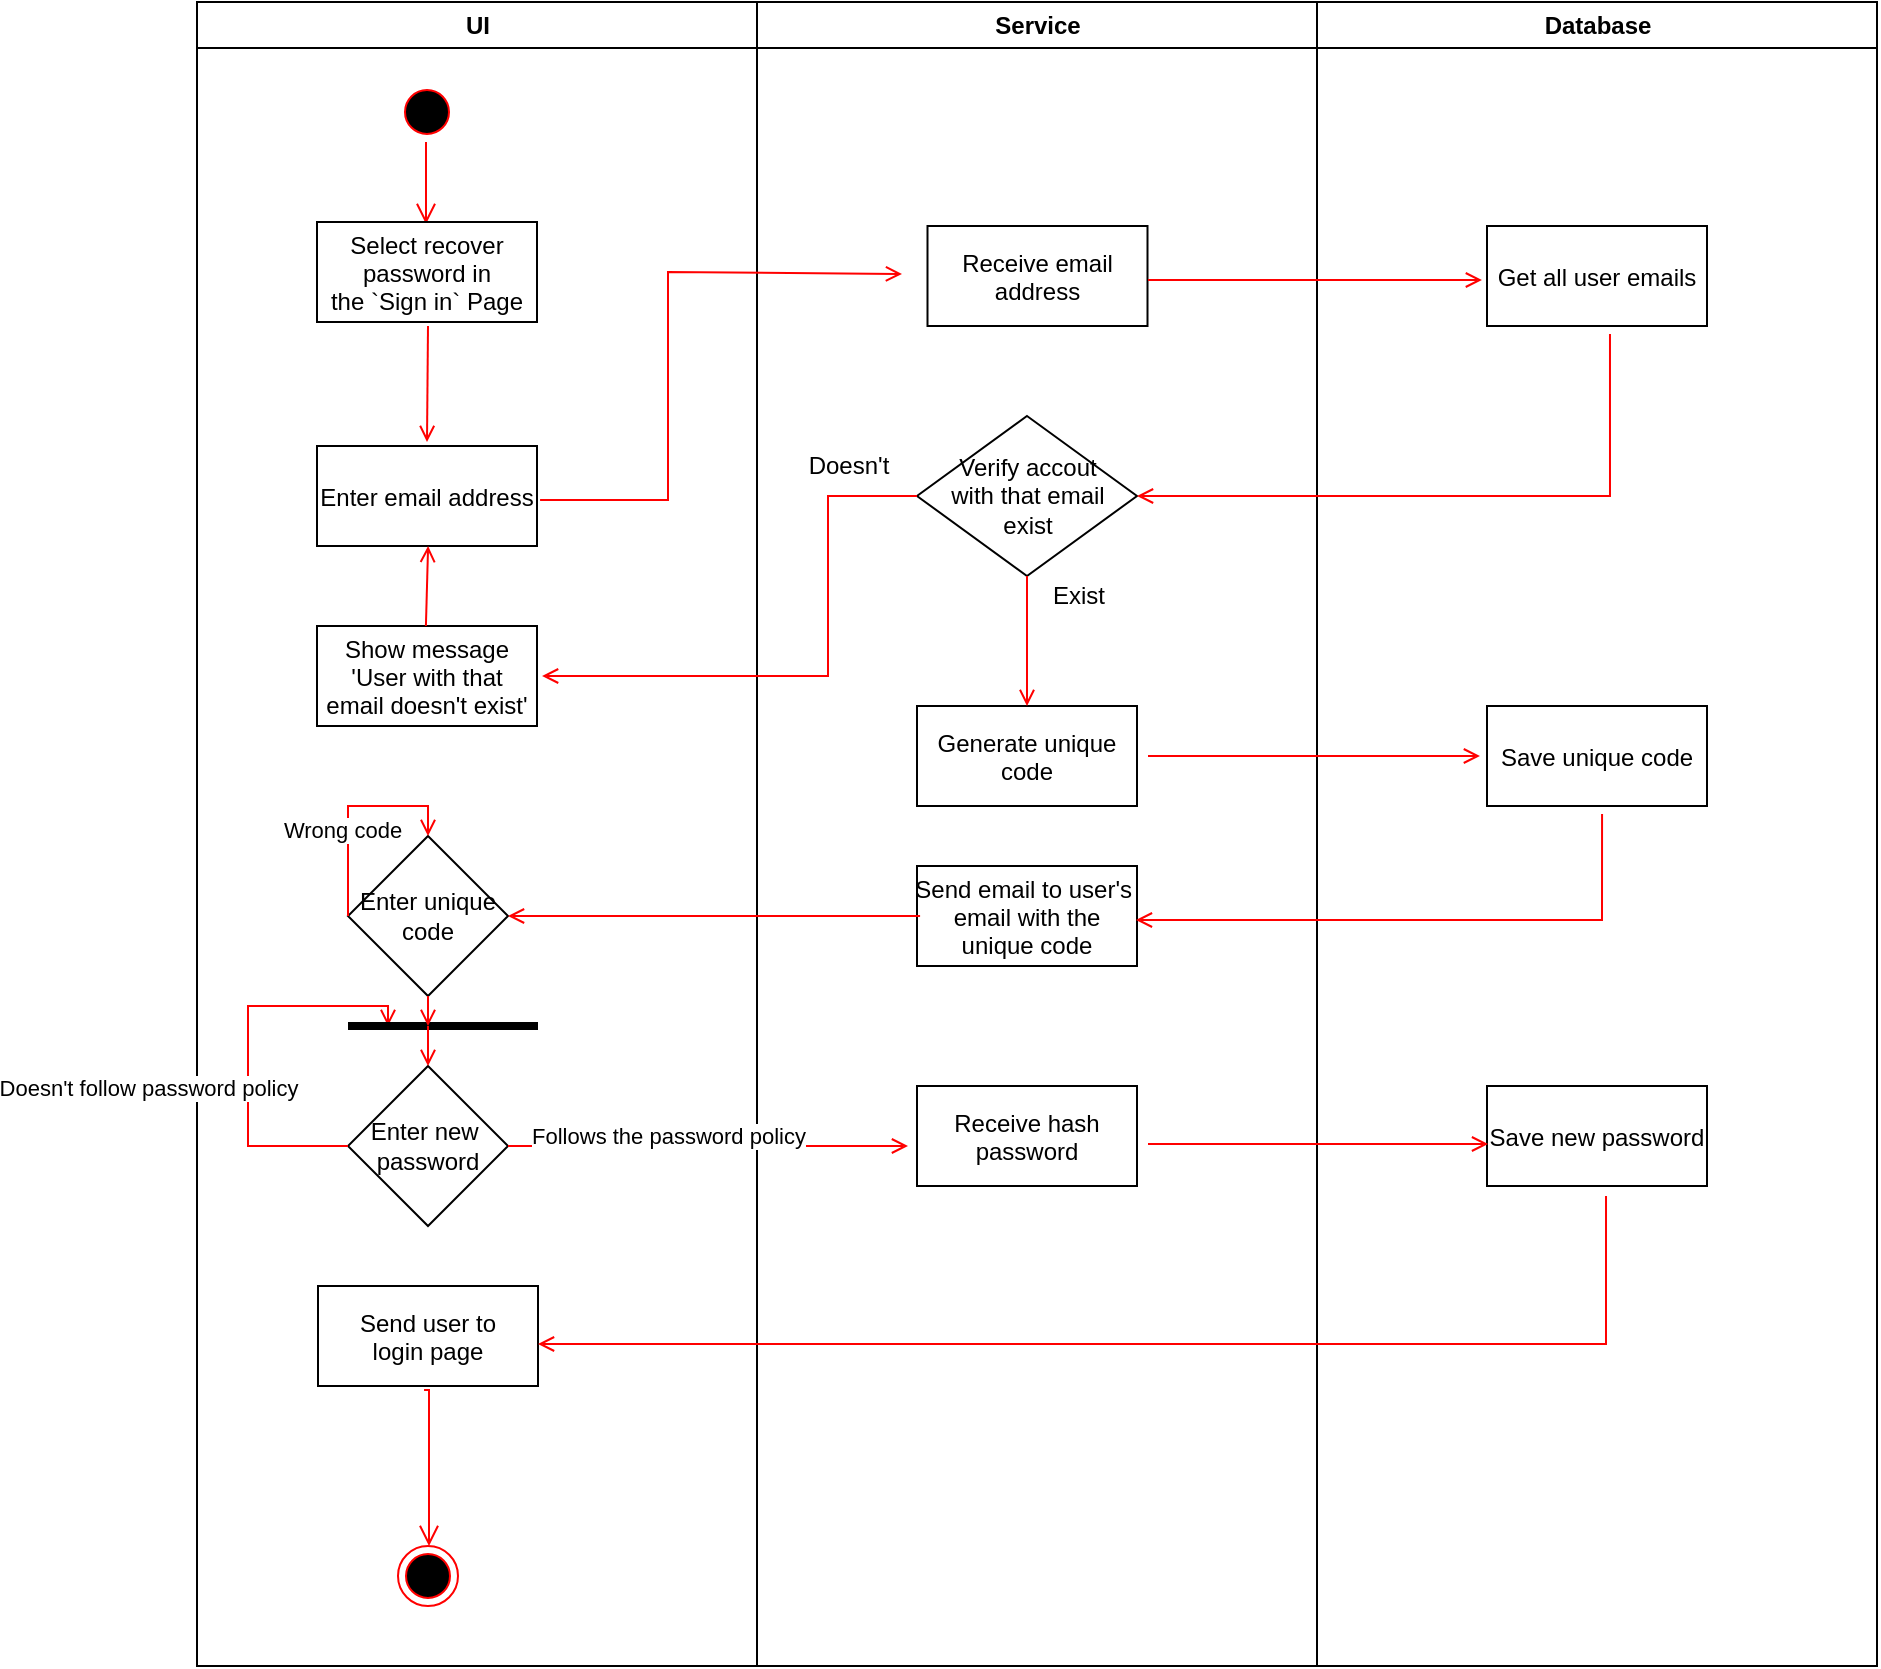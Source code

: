 <mxfile version="18.0.2" type="google"><diagram name="Page-1" id="e7e014a7-5840-1c2e-5031-d8a46d1fe8dd"><mxGraphModel grid="1" page="1" gridSize="10" guides="1" tooltips="1" connect="1" arrows="1" fold="1" pageScale="1" pageWidth="1169" pageHeight="826" background="none" math="0" shadow="0"><root><mxCell id="0"/><mxCell id="1" parent="0"/><mxCell id="2" value="UI" style="swimlane;whiteSpace=wrap" vertex="1" parent="1"><mxGeometry x="164.5" y="128" width="280" height="832" as="geometry"/></mxCell><mxCell id="5" value="" style="ellipse;shape=startState;fillColor=#000000;strokeColor=#ff0000;" vertex="1" parent="2"><mxGeometry x="100" y="40" width="30" height="30" as="geometry"/></mxCell><mxCell id="6" value="" style="edgeStyle=elbowEdgeStyle;elbow=horizontal;verticalAlign=bottom;endArrow=open;endSize=8;strokeColor=#FF0000;endFill=1;rounded=0;entryX=0.495;entryY=0.02;entryDx=0;entryDy=0;entryPerimeter=0;" edge="1" parent="2" source="5" target="7"><mxGeometry x="100" y="40" as="geometry"><mxPoint x="115" y="110" as="targetPoint"/></mxGeometry></mxCell><mxCell id="7" value="Select recover &#10;password in &#10;the `Sign in` Page" style="" vertex="1" parent="2"><mxGeometry x="60" y="110" width="110" height="50" as="geometry"/></mxCell><mxCell id="9" value="" style="endArrow=open;strokeColor=#FF0000;endFill=1;rounded=0" edge="1" parent="2"><mxGeometry relative="1" as="geometry"><mxPoint x="115.5" y="162" as="sourcePoint"/><mxPoint x="115" y="220" as="targetPoint"/></mxGeometry></mxCell><mxCell id="3Gkku0xkLeFtSGZ1X02T-42" value="Enter email address" style="" vertex="1" parent="2"><mxGeometry x="60" y="222" width="110" height="50" as="geometry"/></mxCell><mxCell id="3Gkku0xkLeFtSGZ1X02T-58" value="Show message &#10;'User with that&#10;email doesn't exist'" style="" vertex="1" parent="2"><mxGeometry x="60" y="312" width="110" height="50" as="geometry"/></mxCell><mxCell id="3Gkku0xkLeFtSGZ1X02T-61" value="" style="endArrow=open;strokeColor=#FF0000;endFill=1;rounded=0;exitX=0.495;exitY=0;exitDx=0;exitDy=0;exitPerimeter=0;entryX=0.505;entryY=1;entryDx=0;entryDy=0;entryPerimeter=0;" edge="1" parent="2" source="3Gkku0xkLeFtSGZ1X02T-58" target="3Gkku0xkLeFtSGZ1X02T-42"><mxGeometry relative="1" as="geometry"><mxPoint x="125" y="170" as="sourcePoint"/><mxPoint x="125" y="230" as="targetPoint"/></mxGeometry></mxCell><mxCell id="3Gkku0xkLeFtSGZ1X02T-75" value="Enter unique code" style="rhombus;whiteSpace=wrap;html=1;" vertex="1" parent="2"><mxGeometry x="75.5" y="417" width="80" height="80" as="geometry"/></mxCell><mxCell id="3Gkku0xkLeFtSGZ1X02T-77" value="" style="endArrow=open;strokeColor=#FF0000;endFill=1;rounded=0;exitX=0;exitY=0.5;exitDx=0;exitDy=0;entryX=0.5;entryY=0;entryDx=0;entryDy=0;" edge="1" parent="2" source="3Gkku0xkLeFtSGZ1X02T-75" target="3Gkku0xkLeFtSGZ1X02T-75"><mxGeometry relative="1" as="geometry"><mxPoint x="712.53" y="416" as="sourcePoint"/><mxPoint x="145.5" y="402" as="targetPoint"/><Array as="points"><mxPoint x="75.5" y="402"/><mxPoint x="115.5" y="402"/></Array></mxGeometry></mxCell><mxCell id="3Gkku0xkLeFtSGZ1X02T-78" value="Wrong code" style="edgeLabel;html=1;align=center;verticalAlign=middle;resizable=0;points=[];" connectable="0" vertex="1" parent="3Gkku0xkLeFtSGZ1X02T-77"><mxGeometry x="-0.218" y="3" relative="1" as="geometry"><mxPoint as="offset"/></mxGeometry></mxCell><mxCell id="3Gkku0xkLeFtSGZ1X02T-80" value="Enter new&amp;nbsp;&lt;br&gt;password" style="rhombus;whiteSpace=wrap;html=1;" vertex="1" parent="2"><mxGeometry x="75.5" y="532" width="80" height="80" as="geometry"/></mxCell><mxCell id="3Gkku0xkLeFtSGZ1X02T-85" value="" style="endArrow=open;strokeColor=#FF0000;endFill=1;rounded=0;exitX=0;exitY=0.5;exitDx=0;exitDy=0;" edge="1" parent="2" source="3Gkku0xkLeFtSGZ1X02T-80"><mxGeometry relative="1" as="geometry"><mxPoint x="85.5" y="467" as="sourcePoint"/><mxPoint x="95.5" y="512" as="targetPoint"/><Array as="points"><mxPoint x="25.5" y="572"/><mxPoint x="25.5" y="502"/><mxPoint x="95.5" y="502"/></Array></mxGeometry></mxCell><mxCell id="3Gkku0xkLeFtSGZ1X02T-86" value="Doesn't follow password policy" style="edgeLabel;html=1;align=center;verticalAlign=middle;resizable=0;points=[];" connectable="0" vertex="1" parent="3Gkku0xkLeFtSGZ1X02T-85"><mxGeometry x="-0.218" y="3" relative="1" as="geometry"><mxPoint x="-47" y="-1" as="offset"/></mxGeometry></mxCell><mxCell id="3Gkku0xkLeFtSGZ1X02T-95" value="Send user to &#10;login page" style="" vertex="1" parent="2"><mxGeometry x="60.5" y="642" width="110" height="50" as="geometry"/></mxCell><mxCell id="3Gkku0xkLeFtSGZ1X02T-96" value="" style="ellipse;html=1;shape=endState;fillColor=#000000;strokeColor=#ff0000;direction=south;" vertex="1" parent="2"><mxGeometry x="100.5" y="772" width="30" height="30" as="geometry"/></mxCell><mxCell id="3Gkku0xkLeFtSGZ1X02T-97" value="" style="edgeStyle=elbowEdgeStyle;elbow=horizontal;verticalAlign=bottom;endArrow=open;endSize=8;strokeColor=#FF0000;endFill=1;rounded=0;exitX=0.482;exitY=1.04;exitDx=0;exitDy=0;exitPerimeter=0;" edge="1" parent="2" source="3Gkku0xkLeFtSGZ1X02T-95" target="3Gkku0xkLeFtSGZ1X02T-96"><mxGeometry x="-54.5" y="-78" as="geometry"><mxPoint x="124.45" y="121" as="targetPoint"/><mxPoint x="125" y="80" as="sourcePoint"/><Array as="points"><mxPoint x="116" y="692"/></Array></mxGeometry></mxCell><mxCell id="89k-ih7s-ZW5_Vs0hDq0-14" value="" style="endArrow=none;html=1;rounded=0;strokeWidth=4;fillColor=#f8cecc;strokeColor=#000000;" edge="1" parent="2"><mxGeometry width="50" height="50" relative="1" as="geometry"><mxPoint x="75.5" y="512" as="sourcePoint"/><mxPoint x="170.5" y="512" as="targetPoint"/><Array as="points"><mxPoint x="135.5" y="512"/></Array></mxGeometry></mxCell><mxCell id="3" value="Service" style="swimlane;whiteSpace=wrap" vertex="1" parent="1"><mxGeometry x="444.5" y="128" width="280" height="832" as="geometry"/></mxCell><mxCell id="3Gkku0xkLeFtSGZ1X02T-47" value="Verify accout&lt;br&gt;with that email &lt;br&gt;exist" style="rhombus;whiteSpace=wrap;html=1;" vertex="1" parent="3"><mxGeometry x="80" y="207" width="110" height="80" as="geometry"/></mxCell><mxCell id="3Gkku0xkLeFtSGZ1X02T-51" value="Receive email&#10;address" style="" vertex="1" parent="3"><mxGeometry x="85.25" y="112" width="110" height="50" as="geometry"/></mxCell><mxCell id="3Gkku0xkLeFtSGZ1X02T-66" value="Generate unique &#10;code" style="" vertex="1" parent="3"><mxGeometry x="80" y="352" width="110" height="50" as="geometry"/></mxCell><mxCell id="3Gkku0xkLeFtSGZ1X02T-68" value="" style="endArrow=open;strokeColor=#FF0000;endFill=1;rounded=0;exitX=0.5;exitY=1;exitDx=0;exitDy=0;entryX=0.5;entryY=0;entryDx=0;entryDy=0;" edge="1" parent="3" source="3Gkku0xkLeFtSGZ1X02T-47" target="3Gkku0xkLeFtSGZ1X02T-66"><mxGeometry relative="1" as="geometry"><mxPoint x="-155" y="170" as="sourcePoint"/><mxPoint x="-155" y="230" as="targetPoint"/></mxGeometry></mxCell><mxCell id="3Gkku0xkLeFtSGZ1X02T-71" value="Send email to user's &#10;email with the &#10;unique code" style="" vertex="1" parent="3"><mxGeometry x="80" y="432" width="110" height="50" as="geometry"/></mxCell><mxCell id="3Gkku0xkLeFtSGZ1X02T-87" value="Receive hash &#10;password" style="" vertex="1" parent="3"><mxGeometry x="80" y="542" width="110" height="50" as="geometry"/></mxCell><mxCell id="89k-ih7s-ZW5_Vs0hDq0-16" value="Doesn't" style="text;html=1;align=center;verticalAlign=middle;resizable=0;points=[];autosize=1;strokeColor=none;fillColor=none;" vertex="1" parent="3"><mxGeometry x="15.5" y="222" width="60" height="20" as="geometry"/></mxCell><mxCell id="89k-ih7s-ZW5_Vs0hDq0-17" value="Exist" style="text;html=1;align=center;verticalAlign=middle;resizable=0;points=[];autosize=1;strokeColor=none;fillColor=none;" vertex="1" parent="3"><mxGeometry x="140.5" y="287" width="40" height="20" as="geometry"/></mxCell><mxCell id="4" value="Database" style="swimlane;whiteSpace=wrap" vertex="1" parent="1"><mxGeometry x="724.5" y="128" width="280" height="832" as="geometry"/></mxCell><mxCell id="3Gkku0xkLeFtSGZ1X02T-52" value="Get all user emails" style="" vertex="1" parent="4"><mxGeometry x="85" y="112" width="110" height="50" as="geometry"/></mxCell><mxCell id="3Gkku0xkLeFtSGZ1X02T-69" value="Save unique code" style="" vertex="1" parent="4"><mxGeometry x="85" y="352" width="110" height="50" as="geometry"/></mxCell><mxCell id="3Gkku0xkLeFtSGZ1X02T-88" value="Save new password" style="" vertex="1" parent="4"><mxGeometry x="85" y="542" width="110" height="50" as="geometry"/></mxCell><mxCell id="3Gkku0xkLeFtSGZ1X02T-45" value="" style="endArrow=open;strokeColor=#FF0000;endFill=1;rounded=0;exitX=1.014;exitY=0.54;exitDx=0;exitDy=0;exitPerimeter=0;entryX=-0.025;entryY=0.517;entryDx=0;entryDy=0;entryPerimeter=0;" edge="1" parent="1" source="3Gkku0xkLeFtSGZ1X02T-42"><mxGeometry relative="1" as="geometry"><mxPoint x="289.5" y="298" as="sourcePoint"/><mxPoint x="517" y="264.02" as="targetPoint"/><Array as="points"><mxPoint x="400" y="377"/><mxPoint x="400" y="300"/><mxPoint x="400" y="263"/></Array></mxGeometry></mxCell><mxCell id="3Gkku0xkLeFtSGZ1X02T-54" value="" style="endArrow=open;strokeColor=#FF0000;endFill=1;rounded=0;entryX=-0.023;entryY=0.54;entryDx=0;entryDy=0;entryPerimeter=0;" edge="1" parent="1" target="3Gkku0xkLeFtSGZ1X02T-52"><mxGeometry relative="1" as="geometry"><mxPoint x="640" y="267" as="sourcePoint"/><mxPoint x="527" y="274.02" as="targetPoint"/><Array as="points"><mxPoint x="730" y="267"/></Array></mxGeometry></mxCell><mxCell id="3Gkku0xkLeFtSGZ1X02T-55" value="" style="endArrow=open;strokeColor=#FF0000;endFill=1;rounded=0;entryX=1;entryY=0.5;entryDx=0;entryDy=0;exitX=0.559;exitY=1.08;exitDx=0;exitDy=0;exitPerimeter=0;" edge="1" parent="1" source="3Gkku0xkLeFtSGZ1X02T-52" target="3Gkku0xkLeFtSGZ1X02T-47"><mxGeometry relative="1" as="geometry"><mxPoint x="650" y="277" as="sourcePoint"/><mxPoint x="816.97" y="277" as="targetPoint"/><Array as="points"><mxPoint x="871" y="375"/></Array></mxGeometry></mxCell><mxCell id="3Gkku0xkLeFtSGZ1X02T-60" value="" style="endArrow=open;strokeColor=#FF0000;endFill=1;rounded=0;entryX=1.023;entryY=0.5;entryDx=0;entryDy=0;exitX=0;exitY=0.5;exitDx=0;exitDy=0;entryPerimeter=0;" edge="1" parent="1" source="3Gkku0xkLeFtSGZ1X02T-47" target="3Gkku0xkLeFtSGZ1X02T-58"><mxGeometry relative="1" as="geometry"><mxPoint x="880.99" y="304" as="sourcePoint"/><mxPoint x="644.5" y="385" as="targetPoint"/><Array as="points"><mxPoint x="480" y="375"/><mxPoint x="480" y="465"/></Array></mxGeometry></mxCell><mxCell id="3Gkku0xkLeFtSGZ1X02T-70" value="" style="endArrow=open;strokeColor=#FF0000;endFill=1;rounded=0;entryX=-0.032;entryY=0.5;entryDx=0;entryDy=0;entryPerimeter=0;" edge="1" parent="1" target="3Gkku0xkLeFtSGZ1X02T-69"><mxGeometry relative="1" as="geometry"><mxPoint x="640" y="505" as="sourcePoint"/><mxPoint x="527" y="274.02" as="targetPoint"/><Array as="points"><mxPoint x="690" y="505"/><mxPoint x="720" y="505"/></Array></mxGeometry></mxCell><mxCell id="3Gkku0xkLeFtSGZ1X02T-72" value="" style="endArrow=open;strokeColor=#FF0000;endFill=1;rounded=0;entryX=0.995;entryY=0.54;entryDx=0;entryDy=0;exitX=0.523;exitY=1.08;exitDx=0;exitDy=0;exitPerimeter=0;entryPerimeter=0;" edge="1" parent="1" source="3Gkku0xkLeFtSGZ1X02T-69" target="3Gkku0xkLeFtSGZ1X02T-71"><mxGeometry relative="1" as="geometry"><mxPoint x="880.99" y="304" as="sourcePoint"/><mxPoint x="644.5" y="385" as="targetPoint"/><Array as="points"><mxPoint x="867" y="587"/></Array></mxGeometry></mxCell><mxCell id="3Gkku0xkLeFtSGZ1X02T-74" value="" style="endArrow=open;strokeColor=#FF0000;endFill=1;rounded=0;entryX=1;entryY=0.5;entryDx=0;entryDy=0;exitX=0.014;exitY=0.5;exitDx=0;exitDy=0;exitPerimeter=0;" edge="1" parent="1" source="3Gkku0xkLeFtSGZ1X02T-71" target="3Gkku0xkLeFtSGZ1X02T-75"><mxGeometry relative="1" as="geometry"><mxPoint x="877.03" y="544" as="sourcePoint"/><mxPoint x="339.01" y="584" as="targetPoint"/><Array as="points"><mxPoint x="450" y="585"/></Array></mxGeometry></mxCell><mxCell id="3Gkku0xkLeFtSGZ1X02T-82" value="" style="endArrow=open;strokeColor=#FF0000;endFill=1;rounded=0;exitX=1;exitY=0.5;exitDx=0;exitDy=0;" edge="1" parent="1" source="3Gkku0xkLeFtSGZ1X02T-80"><mxGeometry relative="1" as="geometry"><mxPoint x="650" y="515" as="sourcePoint"/><mxPoint x="520" y="700" as="targetPoint"/><Array as="points"/></mxGeometry></mxCell><mxCell id="3Gkku0xkLeFtSGZ1X02T-83" value="Follows the password policy" style="edgeLabel;html=1;align=center;verticalAlign=middle;resizable=0;points=[];" connectable="0" vertex="1" parent="3Gkku0xkLeFtSGZ1X02T-82"><mxGeometry x="-0.441" y="1" relative="1" as="geometry"><mxPoint x="24" y="-4" as="offset"/></mxGeometry></mxCell><mxCell id="3Gkku0xkLeFtSGZ1X02T-92" value="" style="endArrow=open;strokeColor=#FF0000;endFill=1;rounded=0;exitX=1.05;exitY=0.58;exitDx=0;exitDy=0;exitPerimeter=0;entryX=0.005;entryY=0.58;entryDx=0;entryDy=0;entryPerimeter=0;" edge="1" parent="1" source="3Gkku0xkLeFtSGZ1X02T-87" target="3Gkku0xkLeFtSGZ1X02T-88"><mxGeometry relative="1" as="geometry"><mxPoint x="346.04" y="387" as="sourcePoint"/><mxPoint x="527" y="274.02" as="targetPoint"/><Array as="points"/></mxGeometry></mxCell><mxCell id="3Gkku0xkLeFtSGZ1X02T-93" value="" style="endArrow=open;strokeColor=#FF0000;endFill=1;rounded=0;exitX=0.541;exitY=1.1;exitDx=0;exitDy=0;exitPerimeter=0;entryX=1;entryY=0.58;entryDx=0;entryDy=0;entryPerimeter=0;" edge="1" parent="1" source="3Gkku0xkLeFtSGZ1X02T-88" target="3Gkku0xkLeFtSGZ1X02T-95"><mxGeometry relative="1" as="geometry"><mxPoint x="650" y="709" as="sourcePoint"/><mxPoint x="300" y="780" as="targetPoint"/><Array as="points"><mxPoint x="869" y="799"/></Array></mxGeometry></mxCell><mxCell id="89k-ih7s-ZW5_Vs0hDq0-12" value="" style="endArrow=open;strokeColor=#FF0000;endFill=1;rounded=0;exitX=0.5;exitY=1;exitDx=0;exitDy=0;" edge="1" parent="1" source="3Gkku0xkLeFtSGZ1X02T-75"><mxGeometry relative="1" as="geometry"><mxPoint x="280" y="630" as="sourcePoint"/><mxPoint x="280" y="640" as="targetPoint"/><Array as="points"><mxPoint x="280" y="640"/></Array></mxGeometry></mxCell><mxCell id="89k-ih7s-ZW5_Vs0hDq0-15" value="" style="endArrow=open;strokeColor=#FF0000;endFill=1;rounded=0;entryX=0.5;entryY=0;entryDx=0;entryDy=0;" edge="1" parent="1" target="3Gkku0xkLeFtSGZ1X02T-80"><mxGeometry relative="1" as="geometry"><mxPoint x="280" y="640" as="sourcePoint"/><mxPoint x="290" y="660" as="targetPoint"/><Array as="points"/></mxGeometry></mxCell></root></mxGraphModel></diagram></mxfile>